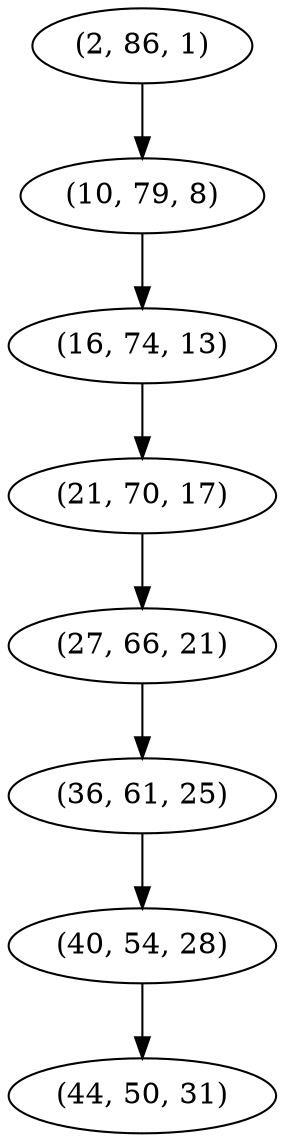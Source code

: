 digraph tree {
    "(2, 86, 1)";
    "(10, 79, 8)";
    "(16, 74, 13)";
    "(21, 70, 17)";
    "(27, 66, 21)";
    "(36, 61, 25)";
    "(40, 54, 28)";
    "(44, 50, 31)";
    "(2, 86, 1)" -> "(10, 79, 8)";
    "(10, 79, 8)" -> "(16, 74, 13)";
    "(16, 74, 13)" -> "(21, 70, 17)";
    "(21, 70, 17)" -> "(27, 66, 21)";
    "(27, 66, 21)" -> "(36, 61, 25)";
    "(36, 61, 25)" -> "(40, 54, 28)";
    "(40, 54, 28)" -> "(44, 50, 31)";
}
